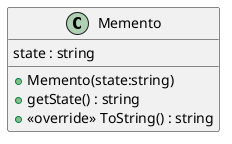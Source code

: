 @startuml
class Memento {
    state : string
    + Memento(state:string)
    + getState() : string
    + <<override>> ToString() : string
}
@enduml
